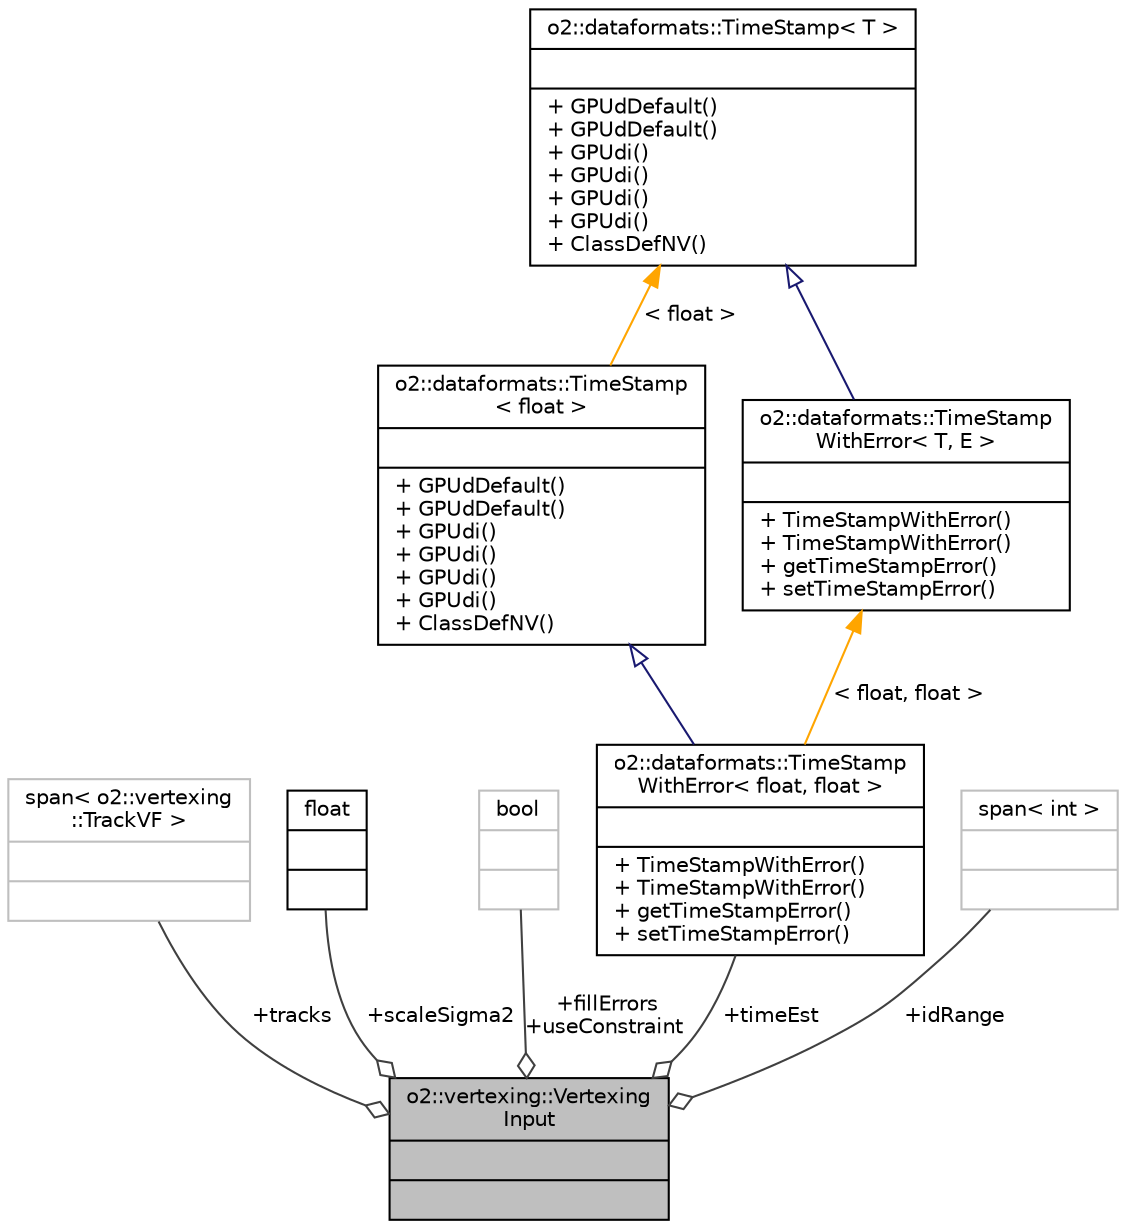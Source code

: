 digraph "o2::vertexing::VertexingInput"
{
 // INTERACTIVE_SVG=YES
  bgcolor="transparent";
  edge [fontname="Helvetica",fontsize="10",labelfontname="Helvetica",labelfontsize="10"];
  node [fontname="Helvetica",fontsize="10",shape=record];
  Node1 [label="{o2::vertexing::Vertexing\lInput\n||}",height=0.2,width=0.4,color="black", fillcolor="grey75", style="filled", fontcolor="black"];
  Node2 -> Node1 [color="grey25",fontsize="10",style="solid",label=" +tracks" ,arrowhead="odiamond",fontname="Helvetica"];
  Node2 [label="{span\< o2::vertexing\l::TrackVF \>\n||}",height=0.2,width=0.4,color="grey75"];
  Node3 -> Node1 [color="grey25",fontsize="10",style="solid",label=" +scaleSigma2" ,arrowhead="odiamond",fontname="Helvetica"];
  Node3 [label="{float\n||}",height=0.2,width=0.4,color="black",URL="$d4/dc3/classfloat.html"];
  Node4 -> Node1 [color="grey25",fontsize="10",style="solid",label=" +fillErrors\n+useConstraint" ,arrowhead="odiamond",fontname="Helvetica"];
  Node4 [label="{bool\n||}",height=0.2,width=0.4,color="grey75"];
  Node5 -> Node1 [color="grey25",fontsize="10",style="solid",label=" +timeEst" ,arrowhead="odiamond",fontname="Helvetica"];
  Node5 [label="{o2::dataformats::TimeStamp\lWithError\< float, float \>\n||+ TimeStampWithError()\l+ TimeStampWithError()\l+ getTimeStampError()\l+ setTimeStampError()\l}",height=0.2,width=0.4,color="black",URL="$d3/dbf/classo2_1_1dataformats_1_1TimeStampWithError.html"];
  Node6 -> Node5 [dir="back",color="midnightblue",fontsize="10",style="solid",arrowtail="onormal",fontname="Helvetica"];
  Node6 [label="{o2::dataformats::TimeStamp\l\< float \>\n||+ GPUdDefault()\l+ GPUdDefault()\l+ GPUdi()\l+ GPUdi()\l+ GPUdi()\l+ GPUdi()\l+ ClassDefNV()\l}",height=0.2,width=0.4,color="black",URL="$d0/d94/classo2_1_1dataformats_1_1TimeStamp.html"];
  Node7 -> Node6 [dir="back",color="orange",fontsize="10",style="solid",label=" \< float \>" ,fontname="Helvetica"];
  Node7 [label="{o2::dataformats::TimeStamp\< T \>\n||+ GPUdDefault()\l+ GPUdDefault()\l+ GPUdi()\l+ GPUdi()\l+ GPUdi()\l+ GPUdi()\l+ ClassDefNV()\l}",height=0.2,width=0.4,color="black",URL="$d0/d94/classo2_1_1dataformats_1_1TimeStamp.html"];
  Node8 -> Node5 [dir="back",color="orange",fontsize="10",style="solid",label=" \< float, float \>" ,fontname="Helvetica"];
  Node8 [label="{o2::dataformats::TimeStamp\lWithError\< T, E \>\n||+ TimeStampWithError()\l+ TimeStampWithError()\l+ getTimeStampError()\l+ setTimeStampError()\l}",height=0.2,width=0.4,color="black",URL="$d3/dbf/classo2_1_1dataformats_1_1TimeStampWithError.html"];
  Node7 -> Node8 [dir="back",color="midnightblue",fontsize="10",style="solid",arrowtail="onormal",fontname="Helvetica"];
  Node9 -> Node1 [color="grey25",fontsize="10",style="solid",label=" +idRange" ,arrowhead="odiamond",fontname="Helvetica"];
  Node9 [label="{span\< int \>\n||}",height=0.2,width=0.4,color="grey75"];
}

